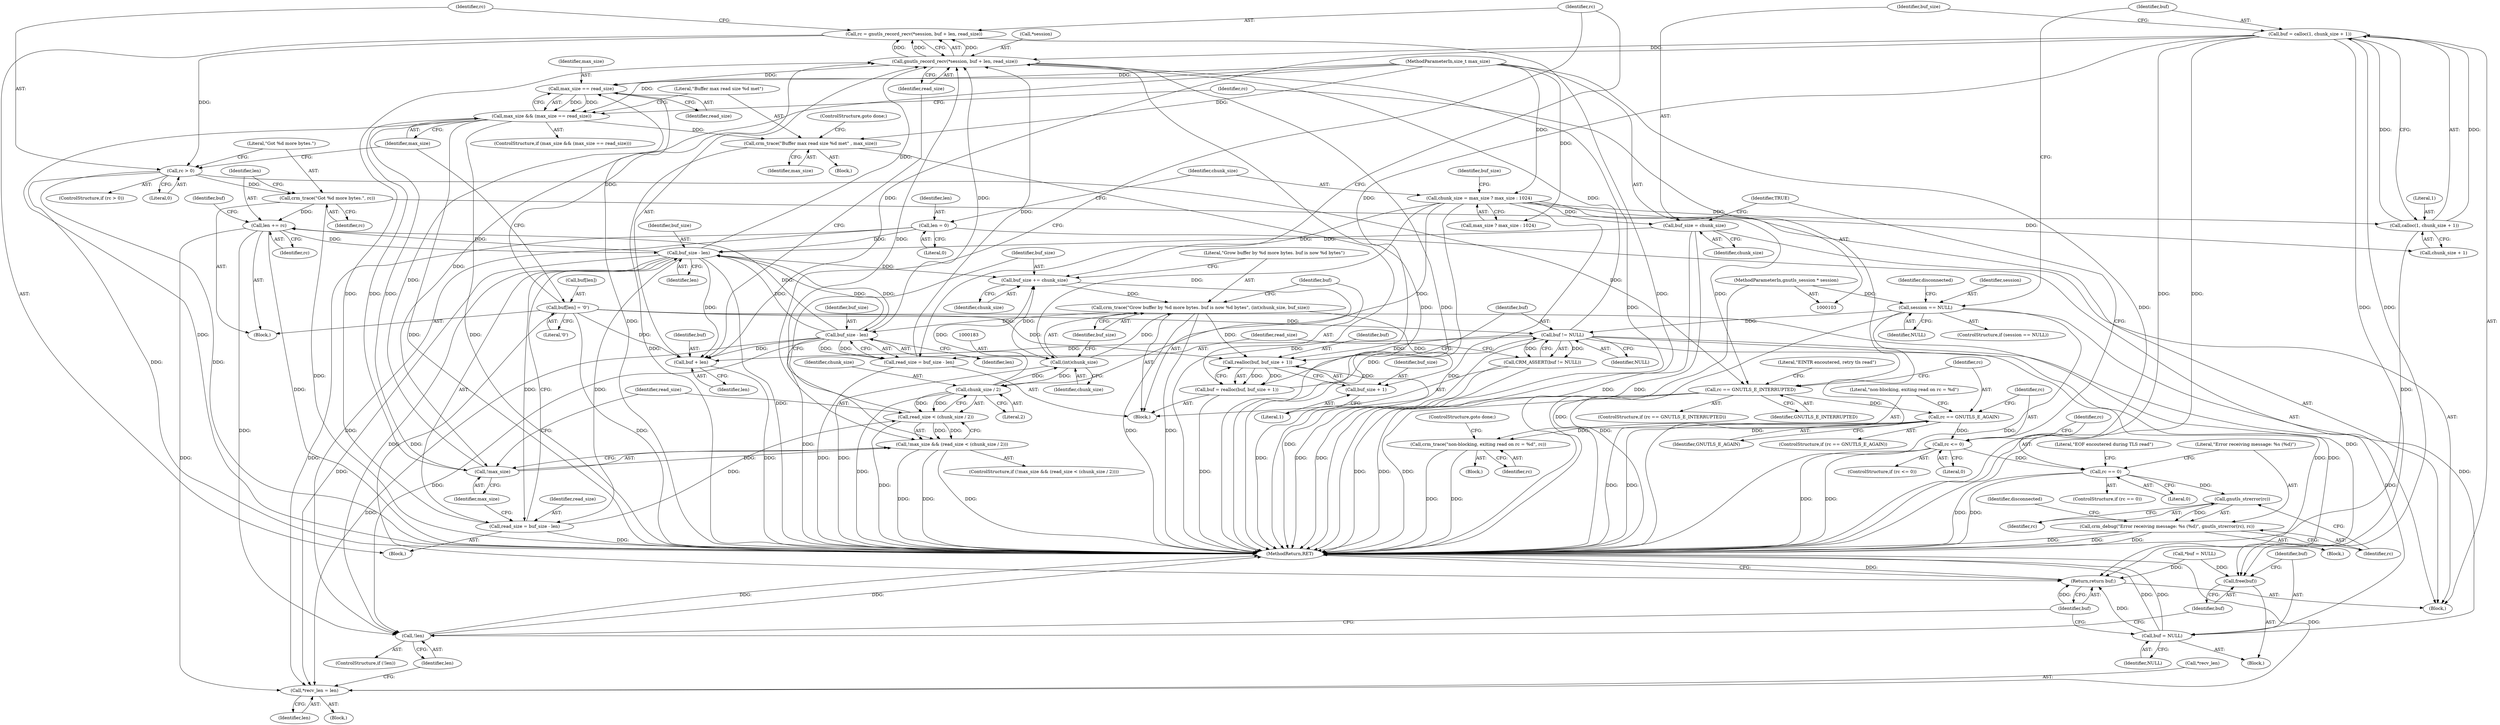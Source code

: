 digraph "0_pacemaker_564f7cc2a51dcd2f28ab12a13394f31be5aa3c93_13@API" {
"1000202" [label="(Call,rc = gnutls_record_recv(*session, buf + len, read_size))"];
"1000204" [label="(Call,gnutls_record_recv(*session, buf + len, read_size))"];
"1000222" [label="(Call,buf[len] = '\0')"];
"1000194" [label="(Call,buf != NULL)"];
"1000186" [label="(Call,buf = realloc(buf, buf_size + 1))"];
"1000188" [label="(Call,realloc(buf, buf_size + 1))"];
"1000149" [label="(Call,buf = calloc(1, chunk_size + 1))"];
"1000151" [label="(Call,calloc(1, chunk_size + 1))"];
"1000122" [label="(Call,chunk_size = max_size ? max_size : 1024)"];
"1000105" [label="(MethodParameterIn,size_t max_size)"];
"1000180" [label="(Call,crm_trace(\"Grow buffer by %d more bytes. buf is now %d bytes\", (int)chunk_size, buf_size))"];
"1000182" [label="(Call,(int)chunk_size)"];
"1000173" [label="(Call,chunk_size / 2)"];
"1000177" [label="(Call,buf_size += chunk_size)"];
"1000164" [label="(Call,buf_size - len)"];
"1000199" [label="(Call,buf_size - len)"];
"1000156" [label="(Call,buf_size = chunk_size)"];
"1000219" [label="(Call,len += rc)"];
"1000216" [label="(Call,crm_trace(\"Got %d more bytes.\", rc))"];
"1000212" [label="(Call,rc > 0)"];
"1000202" [label="(Call,rc = gnutls_record_recv(*session, buf + len, read_size))"];
"1000118" [label="(Call,len = 0)"];
"1000137" [label="(Call,session == NULL)"];
"1000104" [label="(MethodParameterIn,gnutls_session * session)"];
"1000171" [label="(Call,read_size < (chunk_size / 2))"];
"1000162" [label="(Call,read_size = buf_size - len)"];
"1000197" [label="(Call,read_size = buf_size - len)"];
"1000168" [label="(Call,!max_size && (read_size < (chunk_size / 2)))"];
"1000230" [label="(Call,max_size == read_size)"];
"1000228" [label="(Call,max_size && (max_size == read_size))"];
"1000169" [label="(Call,!max_size)"];
"1000234" [label="(Call,crm_trace(\"Buffer max read size %d met\" , max_size))"];
"1000193" [label="(Call,CRM_ASSERT(buf != NULL))"];
"1000207" [label="(Call,buf + len)"];
"1000295" [label="(Call,free(buf))"];
"1000297" [label="(Call,buf = NULL)"];
"1000300" [label="(Return,return buf;)"];
"1000190" [label="(Call,buf_size + 1)"];
"1000287" [label="(Call,*recv_len = len)"];
"1000292" [label="(Call,!len)"];
"1000239" [label="(Call,rc == GNUTLS_E_INTERRUPTED)"];
"1000247" [label="(Call,rc == GNUTLS_E_AGAIN)"];
"1000251" [label="(Call,crm_trace(\"non-blocking, exiting read on rc = %d\", rc))"];
"1000257" [label="(Call,rc <= 0)"];
"1000262" [label="(Call,rc == 0)"];
"1000272" [label="(Call,gnutls_strerror(rc))"];
"1000270" [label="(Call,crm_debug(\"Error receiving message: %s (%d)\", gnutls_strerror(rc), rc))"];
"1000166" [label="(Identifier,len)"];
"1000219" [label="(Call,len += rc)"];
"1000293" [label="(Identifier,len)"];
"1000272" [label="(Call,gnutls_strerror(rc))"];
"1000203" [label="(Identifier,rc)"];
"1000221" [label="(Identifier,rc)"];
"1000162" [label="(Call,read_size = buf_size - len)"];
"1000248" [label="(Identifier,rc)"];
"1000130" [label="(Identifier,buf_size)"];
"1000168" [label="(Call,!max_size && (read_size < (chunk_size / 2)))"];
"1000218" [label="(Identifier,rc)"];
"1000246" [label="(ControlStructure,if (rc == GNUTLS_E_AGAIN))"];
"1000214" [label="(Literal,0)"];
"1000263" [label="(Identifier,rc)"];
"1000262" [label="(Call,rc == 0)"];
"1000217" [label="(Literal,\"Got %d more bytes.\")"];
"1000189" [label="(Identifier,buf)"];
"1000192" [label="(Literal,1)"];
"1000290" [label="(Identifier,len)"];
"1000194" [label="(Call,buf != NULL)"];
"1000169" [label="(Call,!max_size)"];
"1000170" [label="(Identifier,max_size)"];
"1000118" [label="(Call,len = 0)"];
"1000238" [label="(ControlStructure,if (rc == GNUTLS_E_INTERRUPTED))"];
"1000209" [label="(Identifier,len)"];
"1000195" [label="(Identifier,buf)"];
"1000165" [label="(Identifier,buf_size)"];
"1000296" [label="(Identifier,buf)"];
"1000252" [label="(Literal,\"non-blocking, exiting read on rc = %d\")"];
"1000178" [label="(Identifier,buf_size)"];
"1000167" [label="(ControlStructure,if (!max_size && (read_size < (chunk_size / 2))))"];
"1000164" [label="(Call,buf_size - len)"];
"1000180" [label="(Call,crm_trace(\"Grow buffer by %d more bytes. buf is now %d bytes\", (int)chunk_size, buf_size))"];
"1000104" [label="(MethodParameterIn,gnutls_session * session)"];
"1000234" [label="(Call,crm_trace(\"Buffer max read size %d met\" , max_size))"];
"1000191" [label="(Identifier,buf_size)"];
"1000226" [label="(Literal,'\0')"];
"1000123" [label="(Identifier,chunk_size)"];
"1000197" [label="(Call,read_size = buf_size - len)"];
"1000187" [label="(Identifier,buf)"];
"1000177" [label="(Call,buf_size += chunk_size)"];
"1000212" [label="(Call,rc > 0)"];
"1000294" [label="(Block,)"];
"1000291" [label="(ControlStructure,if (!len))"];
"1000251" [label="(Call,crm_trace(\"non-blocking, exiting read on rc = %d\", rc))"];
"1000161" [label="(Block,)"];
"1000287" [label="(Call,*recv_len = len)"];
"1000124" [label="(Call,max_size ? max_size : 1024)"];
"1000208" [label="(Identifier,buf)"];
"1000259" [label="(Literal,0)"];
"1000244" [label="(Literal,\"EINTR encoutered, retry tls read\")"];
"1000220" [label="(Identifier,len)"];
"1000249" [label="(Identifier,GNUTLS_E_AGAIN)"];
"1000237" [label="(ControlStructure,goto done;)"];
"1000261" [label="(ControlStructure,if (rc == 0))"];
"1000240" [label="(Identifier,rc)"];
"1000171" [label="(Call,read_size < (chunk_size / 2))"];
"1000172" [label="(Identifier,read_size)"];
"1000158" [label="(Identifier,chunk_size)"];
"1000241" [label="(Identifier,GNUTLS_E_INTERRUPTED)"];
"1000207" [label="(Call,buf + len)"];
"1000182" [label="(Call,(int)chunk_size)"];
"1000200" [label="(Identifier,buf_size)"];
"1000264" [label="(Literal,0)"];
"1000184" [label="(Identifier,chunk_size)"];
"1000257" [label="(Call,rc <= 0)"];
"1000205" [label="(Call,*session)"];
"1000256" [label="(ControlStructure,if (rc <= 0))"];
"1000136" [label="(ControlStructure,if (session == NULL))"];
"1000224" [label="(Identifier,buf)"];
"1000120" [label="(Literal,0)"];
"1000292" [label="(Call,!len)"];
"1000295" [label="(Call,free(buf))"];
"1000157" [label="(Identifier,buf_size)"];
"1000186" [label="(Call,buf = realloc(buf, buf_size + 1))"];
"1000302" [label="(MethodReturn,RET)"];
"1000297" [label="(Call,buf = NULL)"];
"1000156" [label="(Call,buf_size = chunk_size)"];
"1000300" [label="(Return,return buf;)"];
"1000110" [label="(Call,*buf = NULL)"];
"1000149" [label="(Call,buf = calloc(1, chunk_size + 1))"];
"1000210" [label="(Identifier,read_size)"];
"1000239" [label="(Call,rc == GNUTLS_E_INTERRUPTED)"];
"1000142" [label="(Identifier,disconnected)"];
"1000299" [label="(Identifier,NULL)"];
"1000137" [label="(Call,session == NULL)"];
"1000181" [label="(Literal,\"Grow buffer by %d more bytes. buf is now %d bytes\")"];
"1000190" [label="(Call,buf_size + 1)"];
"1000258" [label="(Identifier,rc)"];
"1000301" [label="(Identifier,buf)"];
"1000153" [label="(Call,chunk_size + 1)"];
"1000150" [label="(Identifier,buf)"];
"1000151" [label="(Call,calloc(1, chunk_size + 1))"];
"1000276" [label="(Identifier,disconnected)"];
"1000108" [label="(Block,)"];
"1000228" [label="(Call,max_size && (max_size == read_size))"];
"1000179" [label="(Identifier,chunk_size)"];
"1000270" [label="(Call,crm_debug(\"Error receiving message: %s (%d)\", gnutls_strerror(rc), rc))"];
"1000271" [label="(Literal,\"Error receiving message: %s (%d)\")"];
"1000227" [label="(ControlStructure,if (max_size && (max_size == read_size)))"];
"1000201" [label="(Identifier,len)"];
"1000160" [label="(Identifier,TRUE)"];
"1000196" [label="(Identifier,NULL)"];
"1000288" [label="(Call,*recv_len)"];
"1000199" [label="(Call,buf_size - len)"];
"1000119" [label="(Identifier,len)"];
"1000273" [label="(Identifier,rc)"];
"1000176" [label="(Block,)"];
"1000204" [label="(Call,gnutls_record_recv(*session, buf + len, read_size))"];
"1000231" [label="(Identifier,max_size)"];
"1000236" [label="(Identifier,max_size)"];
"1000174" [label="(Identifier,chunk_size)"];
"1000215" [label="(Block,)"];
"1000223" [label="(Call,buf[len])"];
"1000185" [label="(Identifier,buf_size)"];
"1000193" [label="(Call,CRM_ASSERT(buf != NULL))"];
"1000188" [label="(Call,realloc(buf, buf_size + 1))"];
"1000222" [label="(Call,buf[len] = '\0')"];
"1000235" [label="(Literal,\"Buffer max read size %d met\")"];
"1000211" [label="(ControlStructure,if (rc > 0))"];
"1000175" [label="(Literal,2)"];
"1000122" [label="(Call,chunk_size = max_size ? max_size : 1024)"];
"1000202" [label="(Call,rc = gnutls_record_recv(*session, buf + len, read_size))"];
"1000233" [label="(Block,)"];
"1000163" [label="(Identifier,read_size)"];
"1000105" [label="(MethodParameterIn,size_t max_size)"];
"1000173" [label="(Call,chunk_size / 2)"];
"1000230" [label="(Call,max_size == read_size)"];
"1000213" [label="(Identifier,rc)"];
"1000229" [label="(Identifier,max_size)"];
"1000232" [label="(Identifier,read_size)"];
"1000254" [label="(ControlStructure,goto done;)"];
"1000216" [label="(Call,crm_trace(\"Got %d more bytes.\", rc))"];
"1000267" [label="(Literal,\"EOF encoutered during TLS read\")"];
"1000253" [label="(Identifier,rc)"];
"1000139" [label="(Identifier,NULL)"];
"1000269" [label="(Block,)"];
"1000274" [label="(Identifier,rc)"];
"1000298" [label="(Identifier,buf)"];
"1000250" [label="(Block,)"];
"1000247" [label="(Call,rc == GNUTLS_E_AGAIN)"];
"1000152" [label="(Literal,1)"];
"1000286" [label="(Block,)"];
"1000198" [label="(Identifier,read_size)"];
"1000138" [label="(Identifier,session)"];
"1000202" -> "1000161"  [label="AST: "];
"1000202" -> "1000204"  [label="CFG: "];
"1000203" -> "1000202"  [label="AST: "];
"1000204" -> "1000202"  [label="AST: "];
"1000213" -> "1000202"  [label="CFG: "];
"1000202" -> "1000302"  [label="DDG: "];
"1000204" -> "1000202"  [label="DDG: "];
"1000204" -> "1000202"  [label="DDG: "];
"1000204" -> "1000202"  [label="DDG: "];
"1000202" -> "1000212"  [label="DDG: "];
"1000204" -> "1000210"  [label="CFG: "];
"1000205" -> "1000204"  [label="AST: "];
"1000207" -> "1000204"  [label="AST: "];
"1000210" -> "1000204"  [label="AST: "];
"1000204" -> "1000302"  [label="DDG: "];
"1000204" -> "1000302"  [label="DDG: "];
"1000204" -> "1000302"  [label="DDG: "];
"1000222" -> "1000204"  [label="DDG: "];
"1000194" -> "1000204"  [label="DDG: "];
"1000149" -> "1000204"  [label="DDG: "];
"1000199" -> "1000204"  [label="DDG: "];
"1000164" -> "1000204"  [label="DDG: "];
"1000171" -> "1000204"  [label="DDG: "];
"1000162" -> "1000204"  [label="DDG: "];
"1000197" -> "1000204"  [label="DDG: "];
"1000204" -> "1000230"  [label="DDG: "];
"1000222" -> "1000215"  [label="AST: "];
"1000222" -> "1000226"  [label="CFG: "];
"1000223" -> "1000222"  [label="AST: "];
"1000226" -> "1000222"  [label="AST: "];
"1000229" -> "1000222"  [label="CFG: "];
"1000222" -> "1000302"  [label="DDG: "];
"1000222" -> "1000188"  [label="DDG: "];
"1000222" -> "1000194"  [label="DDG: "];
"1000222" -> "1000207"  [label="DDG: "];
"1000222" -> "1000295"  [label="DDG: "];
"1000222" -> "1000300"  [label="DDG: "];
"1000194" -> "1000193"  [label="AST: "];
"1000194" -> "1000196"  [label="CFG: "];
"1000195" -> "1000194"  [label="AST: "];
"1000196" -> "1000194"  [label="AST: "];
"1000193" -> "1000194"  [label="CFG: "];
"1000194" -> "1000302"  [label="DDG: "];
"1000194" -> "1000188"  [label="DDG: "];
"1000194" -> "1000193"  [label="DDG: "];
"1000194" -> "1000193"  [label="DDG: "];
"1000186" -> "1000194"  [label="DDG: "];
"1000137" -> "1000194"  [label="DDG: "];
"1000194" -> "1000207"  [label="DDG: "];
"1000194" -> "1000295"  [label="DDG: "];
"1000194" -> "1000297"  [label="DDG: "];
"1000194" -> "1000300"  [label="DDG: "];
"1000186" -> "1000176"  [label="AST: "];
"1000186" -> "1000188"  [label="CFG: "];
"1000187" -> "1000186"  [label="AST: "];
"1000188" -> "1000186"  [label="AST: "];
"1000195" -> "1000186"  [label="CFG: "];
"1000186" -> "1000302"  [label="DDG: "];
"1000188" -> "1000186"  [label="DDG: "];
"1000188" -> "1000186"  [label="DDG: "];
"1000188" -> "1000190"  [label="CFG: "];
"1000189" -> "1000188"  [label="AST: "];
"1000190" -> "1000188"  [label="AST: "];
"1000188" -> "1000302"  [label="DDG: "];
"1000149" -> "1000188"  [label="DDG: "];
"1000180" -> "1000188"  [label="DDG: "];
"1000149" -> "1000108"  [label="AST: "];
"1000149" -> "1000151"  [label="CFG: "];
"1000150" -> "1000149"  [label="AST: "];
"1000151" -> "1000149"  [label="AST: "];
"1000157" -> "1000149"  [label="CFG: "];
"1000149" -> "1000302"  [label="DDG: "];
"1000149" -> "1000302"  [label="DDG: "];
"1000151" -> "1000149"  [label="DDG: "];
"1000151" -> "1000149"  [label="DDG: "];
"1000149" -> "1000207"  [label="DDG: "];
"1000149" -> "1000295"  [label="DDG: "];
"1000149" -> "1000300"  [label="DDG: "];
"1000151" -> "1000153"  [label="CFG: "];
"1000152" -> "1000151"  [label="AST: "];
"1000153" -> "1000151"  [label="AST: "];
"1000151" -> "1000302"  [label="DDG: "];
"1000122" -> "1000151"  [label="DDG: "];
"1000122" -> "1000108"  [label="AST: "];
"1000122" -> "1000124"  [label="CFG: "];
"1000123" -> "1000122"  [label="AST: "];
"1000124" -> "1000122"  [label="AST: "];
"1000130" -> "1000122"  [label="CFG: "];
"1000122" -> "1000302"  [label="DDG: "];
"1000122" -> "1000302"  [label="DDG: "];
"1000105" -> "1000122"  [label="DDG: "];
"1000122" -> "1000153"  [label="DDG: "];
"1000122" -> "1000156"  [label="DDG: "];
"1000122" -> "1000173"  [label="DDG: "];
"1000122" -> "1000177"  [label="DDG: "];
"1000122" -> "1000182"  [label="DDG: "];
"1000105" -> "1000103"  [label="AST: "];
"1000105" -> "1000302"  [label="DDG: "];
"1000105" -> "1000124"  [label="DDG: "];
"1000105" -> "1000169"  [label="DDG: "];
"1000105" -> "1000228"  [label="DDG: "];
"1000105" -> "1000230"  [label="DDG: "];
"1000105" -> "1000234"  [label="DDG: "];
"1000180" -> "1000176"  [label="AST: "];
"1000180" -> "1000185"  [label="CFG: "];
"1000181" -> "1000180"  [label="AST: "];
"1000182" -> "1000180"  [label="AST: "];
"1000185" -> "1000180"  [label="AST: "];
"1000187" -> "1000180"  [label="CFG: "];
"1000180" -> "1000302"  [label="DDG: "];
"1000180" -> "1000302"  [label="DDG: "];
"1000182" -> "1000180"  [label="DDG: "];
"1000177" -> "1000180"  [label="DDG: "];
"1000180" -> "1000190"  [label="DDG: "];
"1000180" -> "1000199"  [label="DDG: "];
"1000182" -> "1000184"  [label="CFG: "];
"1000183" -> "1000182"  [label="AST: "];
"1000184" -> "1000182"  [label="AST: "];
"1000185" -> "1000182"  [label="CFG: "];
"1000182" -> "1000302"  [label="DDG: "];
"1000182" -> "1000173"  [label="DDG: "];
"1000182" -> "1000177"  [label="DDG: "];
"1000173" -> "1000182"  [label="DDG: "];
"1000173" -> "1000171"  [label="AST: "];
"1000173" -> "1000175"  [label="CFG: "];
"1000174" -> "1000173"  [label="AST: "];
"1000175" -> "1000173"  [label="AST: "];
"1000171" -> "1000173"  [label="CFG: "];
"1000173" -> "1000302"  [label="DDG: "];
"1000173" -> "1000171"  [label="DDG: "];
"1000173" -> "1000171"  [label="DDG: "];
"1000173" -> "1000177"  [label="DDG: "];
"1000177" -> "1000176"  [label="AST: "];
"1000177" -> "1000179"  [label="CFG: "];
"1000178" -> "1000177"  [label="AST: "];
"1000179" -> "1000177"  [label="AST: "];
"1000181" -> "1000177"  [label="CFG: "];
"1000164" -> "1000177"  [label="DDG: "];
"1000164" -> "1000162"  [label="AST: "];
"1000164" -> "1000166"  [label="CFG: "];
"1000165" -> "1000164"  [label="AST: "];
"1000166" -> "1000164"  [label="AST: "];
"1000162" -> "1000164"  [label="CFG: "];
"1000164" -> "1000302"  [label="DDG: "];
"1000164" -> "1000162"  [label="DDG: "];
"1000164" -> "1000162"  [label="DDG: "];
"1000199" -> "1000164"  [label="DDG: "];
"1000199" -> "1000164"  [label="DDG: "];
"1000156" -> "1000164"  [label="DDG: "];
"1000219" -> "1000164"  [label="DDG: "];
"1000118" -> "1000164"  [label="DDG: "];
"1000164" -> "1000199"  [label="DDG: "];
"1000164" -> "1000207"  [label="DDG: "];
"1000164" -> "1000219"  [label="DDG: "];
"1000164" -> "1000287"  [label="DDG: "];
"1000164" -> "1000292"  [label="DDG: "];
"1000199" -> "1000197"  [label="AST: "];
"1000199" -> "1000201"  [label="CFG: "];
"1000200" -> "1000199"  [label="AST: "];
"1000201" -> "1000199"  [label="AST: "];
"1000197" -> "1000199"  [label="CFG: "];
"1000199" -> "1000302"  [label="DDG: "];
"1000199" -> "1000197"  [label="DDG: "];
"1000199" -> "1000197"  [label="DDG: "];
"1000199" -> "1000207"  [label="DDG: "];
"1000199" -> "1000219"  [label="DDG: "];
"1000199" -> "1000287"  [label="DDG: "];
"1000199" -> "1000292"  [label="DDG: "];
"1000156" -> "1000108"  [label="AST: "];
"1000156" -> "1000158"  [label="CFG: "];
"1000157" -> "1000156"  [label="AST: "];
"1000158" -> "1000156"  [label="AST: "];
"1000160" -> "1000156"  [label="CFG: "];
"1000156" -> "1000302"  [label="DDG: "];
"1000156" -> "1000302"  [label="DDG: "];
"1000219" -> "1000215"  [label="AST: "];
"1000219" -> "1000221"  [label="CFG: "];
"1000220" -> "1000219"  [label="AST: "];
"1000221" -> "1000219"  [label="AST: "];
"1000224" -> "1000219"  [label="CFG: "];
"1000219" -> "1000302"  [label="DDG: "];
"1000216" -> "1000219"  [label="DDG: "];
"1000219" -> "1000287"  [label="DDG: "];
"1000219" -> "1000292"  [label="DDG: "];
"1000216" -> "1000215"  [label="AST: "];
"1000216" -> "1000218"  [label="CFG: "];
"1000217" -> "1000216"  [label="AST: "];
"1000218" -> "1000216"  [label="AST: "];
"1000220" -> "1000216"  [label="CFG: "];
"1000216" -> "1000302"  [label="DDG: "];
"1000212" -> "1000216"  [label="DDG: "];
"1000216" -> "1000239"  [label="DDG: "];
"1000212" -> "1000211"  [label="AST: "];
"1000212" -> "1000214"  [label="CFG: "];
"1000213" -> "1000212"  [label="AST: "];
"1000214" -> "1000212"  [label="AST: "];
"1000217" -> "1000212"  [label="CFG: "];
"1000229" -> "1000212"  [label="CFG: "];
"1000212" -> "1000302"  [label="DDG: "];
"1000212" -> "1000302"  [label="DDG: "];
"1000212" -> "1000239"  [label="DDG: "];
"1000118" -> "1000108"  [label="AST: "];
"1000118" -> "1000120"  [label="CFG: "];
"1000119" -> "1000118"  [label="AST: "];
"1000120" -> "1000118"  [label="AST: "];
"1000123" -> "1000118"  [label="CFG: "];
"1000118" -> "1000287"  [label="DDG: "];
"1000118" -> "1000292"  [label="DDG: "];
"1000137" -> "1000136"  [label="AST: "];
"1000137" -> "1000139"  [label="CFG: "];
"1000138" -> "1000137"  [label="AST: "];
"1000139" -> "1000137"  [label="AST: "];
"1000142" -> "1000137"  [label="CFG: "];
"1000150" -> "1000137"  [label="CFG: "];
"1000137" -> "1000302"  [label="DDG: "];
"1000137" -> "1000302"  [label="DDG: "];
"1000137" -> "1000302"  [label="DDG: "];
"1000104" -> "1000137"  [label="DDG: "];
"1000137" -> "1000297"  [label="DDG: "];
"1000104" -> "1000103"  [label="AST: "];
"1000104" -> "1000302"  [label="DDG: "];
"1000171" -> "1000168"  [label="AST: "];
"1000172" -> "1000171"  [label="AST: "];
"1000168" -> "1000171"  [label="CFG: "];
"1000171" -> "1000302"  [label="DDG: "];
"1000171" -> "1000168"  [label="DDG: "];
"1000171" -> "1000168"  [label="DDG: "];
"1000162" -> "1000171"  [label="DDG: "];
"1000162" -> "1000161"  [label="AST: "];
"1000163" -> "1000162"  [label="AST: "];
"1000170" -> "1000162"  [label="CFG: "];
"1000162" -> "1000302"  [label="DDG: "];
"1000197" -> "1000176"  [label="AST: "];
"1000198" -> "1000197"  [label="AST: "];
"1000203" -> "1000197"  [label="CFG: "];
"1000197" -> "1000302"  [label="DDG: "];
"1000168" -> "1000167"  [label="AST: "];
"1000168" -> "1000169"  [label="CFG: "];
"1000169" -> "1000168"  [label="AST: "];
"1000178" -> "1000168"  [label="CFG: "];
"1000203" -> "1000168"  [label="CFG: "];
"1000168" -> "1000302"  [label="DDG: "];
"1000168" -> "1000302"  [label="DDG: "];
"1000168" -> "1000302"  [label="DDG: "];
"1000169" -> "1000168"  [label="DDG: "];
"1000230" -> "1000228"  [label="AST: "];
"1000230" -> "1000232"  [label="CFG: "];
"1000231" -> "1000230"  [label="AST: "];
"1000232" -> "1000230"  [label="AST: "];
"1000228" -> "1000230"  [label="CFG: "];
"1000230" -> "1000302"  [label="DDG: "];
"1000230" -> "1000228"  [label="DDG: "];
"1000230" -> "1000228"  [label="DDG: "];
"1000169" -> "1000230"  [label="DDG: "];
"1000228" -> "1000227"  [label="AST: "];
"1000228" -> "1000229"  [label="CFG: "];
"1000229" -> "1000228"  [label="AST: "];
"1000235" -> "1000228"  [label="CFG: "];
"1000240" -> "1000228"  [label="CFG: "];
"1000228" -> "1000302"  [label="DDG: "];
"1000228" -> "1000302"  [label="DDG: "];
"1000228" -> "1000302"  [label="DDG: "];
"1000228" -> "1000169"  [label="DDG: "];
"1000169" -> "1000228"  [label="DDG: "];
"1000228" -> "1000234"  [label="DDG: "];
"1000169" -> "1000170"  [label="CFG: "];
"1000170" -> "1000169"  [label="AST: "];
"1000172" -> "1000169"  [label="CFG: "];
"1000234" -> "1000233"  [label="AST: "];
"1000234" -> "1000236"  [label="CFG: "];
"1000235" -> "1000234"  [label="AST: "];
"1000236" -> "1000234"  [label="AST: "];
"1000237" -> "1000234"  [label="CFG: "];
"1000234" -> "1000302"  [label="DDG: "];
"1000234" -> "1000302"  [label="DDG: "];
"1000193" -> "1000176"  [label="AST: "];
"1000198" -> "1000193"  [label="CFG: "];
"1000193" -> "1000302"  [label="DDG: "];
"1000193" -> "1000302"  [label="DDG: "];
"1000207" -> "1000209"  [label="CFG: "];
"1000208" -> "1000207"  [label="AST: "];
"1000209" -> "1000207"  [label="AST: "];
"1000210" -> "1000207"  [label="CFG: "];
"1000207" -> "1000302"  [label="DDG: "];
"1000295" -> "1000294"  [label="AST: "];
"1000295" -> "1000296"  [label="CFG: "];
"1000296" -> "1000295"  [label="AST: "];
"1000298" -> "1000295"  [label="CFG: "];
"1000110" -> "1000295"  [label="DDG: "];
"1000297" -> "1000294"  [label="AST: "];
"1000297" -> "1000299"  [label="CFG: "];
"1000298" -> "1000297"  [label="AST: "];
"1000299" -> "1000297"  [label="AST: "];
"1000301" -> "1000297"  [label="CFG: "];
"1000297" -> "1000302"  [label="DDG: "];
"1000297" -> "1000302"  [label="DDG: "];
"1000297" -> "1000300"  [label="DDG: "];
"1000300" -> "1000108"  [label="AST: "];
"1000300" -> "1000301"  [label="CFG: "];
"1000301" -> "1000300"  [label="AST: "];
"1000302" -> "1000300"  [label="CFG: "];
"1000300" -> "1000302"  [label="DDG: "];
"1000301" -> "1000300"  [label="DDG: "];
"1000110" -> "1000300"  [label="DDG: "];
"1000190" -> "1000192"  [label="CFG: "];
"1000191" -> "1000190"  [label="AST: "];
"1000192" -> "1000190"  [label="AST: "];
"1000287" -> "1000286"  [label="AST: "];
"1000287" -> "1000290"  [label="CFG: "];
"1000288" -> "1000287"  [label="AST: "];
"1000290" -> "1000287"  [label="AST: "];
"1000293" -> "1000287"  [label="CFG: "];
"1000287" -> "1000302"  [label="DDG: "];
"1000292" -> "1000291"  [label="AST: "];
"1000292" -> "1000293"  [label="CFG: "];
"1000293" -> "1000292"  [label="AST: "];
"1000296" -> "1000292"  [label="CFG: "];
"1000301" -> "1000292"  [label="CFG: "];
"1000292" -> "1000302"  [label="DDG: "];
"1000292" -> "1000302"  [label="DDG: "];
"1000239" -> "1000238"  [label="AST: "];
"1000239" -> "1000241"  [label="CFG: "];
"1000240" -> "1000239"  [label="AST: "];
"1000241" -> "1000239"  [label="AST: "];
"1000244" -> "1000239"  [label="CFG: "];
"1000248" -> "1000239"  [label="CFG: "];
"1000239" -> "1000302"  [label="DDG: "];
"1000239" -> "1000302"  [label="DDG: "];
"1000239" -> "1000302"  [label="DDG: "];
"1000239" -> "1000247"  [label="DDG: "];
"1000247" -> "1000246"  [label="AST: "];
"1000247" -> "1000249"  [label="CFG: "];
"1000248" -> "1000247"  [label="AST: "];
"1000249" -> "1000247"  [label="AST: "];
"1000252" -> "1000247"  [label="CFG: "];
"1000258" -> "1000247"  [label="CFG: "];
"1000247" -> "1000302"  [label="DDG: "];
"1000247" -> "1000302"  [label="DDG: "];
"1000247" -> "1000251"  [label="DDG: "];
"1000247" -> "1000257"  [label="DDG: "];
"1000251" -> "1000250"  [label="AST: "];
"1000251" -> "1000253"  [label="CFG: "];
"1000252" -> "1000251"  [label="AST: "];
"1000253" -> "1000251"  [label="AST: "];
"1000254" -> "1000251"  [label="CFG: "];
"1000251" -> "1000302"  [label="DDG: "];
"1000251" -> "1000302"  [label="DDG: "];
"1000257" -> "1000256"  [label="AST: "];
"1000257" -> "1000259"  [label="CFG: "];
"1000258" -> "1000257"  [label="AST: "];
"1000259" -> "1000257"  [label="AST: "];
"1000160" -> "1000257"  [label="CFG: "];
"1000263" -> "1000257"  [label="CFG: "];
"1000257" -> "1000302"  [label="DDG: "];
"1000257" -> "1000302"  [label="DDG: "];
"1000257" -> "1000262"  [label="DDG: "];
"1000262" -> "1000261"  [label="AST: "];
"1000262" -> "1000264"  [label="CFG: "];
"1000263" -> "1000262"  [label="AST: "];
"1000264" -> "1000262"  [label="AST: "];
"1000267" -> "1000262"  [label="CFG: "];
"1000271" -> "1000262"  [label="CFG: "];
"1000262" -> "1000302"  [label="DDG: "];
"1000262" -> "1000302"  [label="DDG: "];
"1000262" -> "1000272"  [label="DDG: "];
"1000272" -> "1000270"  [label="AST: "];
"1000272" -> "1000273"  [label="CFG: "];
"1000273" -> "1000272"  [label="AST: "];
"1000274" -> "1000272"  [label="CFG: "];
"1000272" -> "1000270"  [label="DDG: "];
"1000270" -> "1000269"  [label="AST: "];
"1000270" -> "1000274"  [label="CFG: "];
"1000271" -> "1000270"  [label="AST: "];
"1000274" -> "1000270"  [label="AST: "];
"1000276" -> "1000270"  [label="CFG: "];
"1000270" -> "1000302"  [label="DDG: "];
"1000270" -> "1000302"  [label="DDG: "];
"1000270" -> "1000302"  [label="DDG: "];
}
